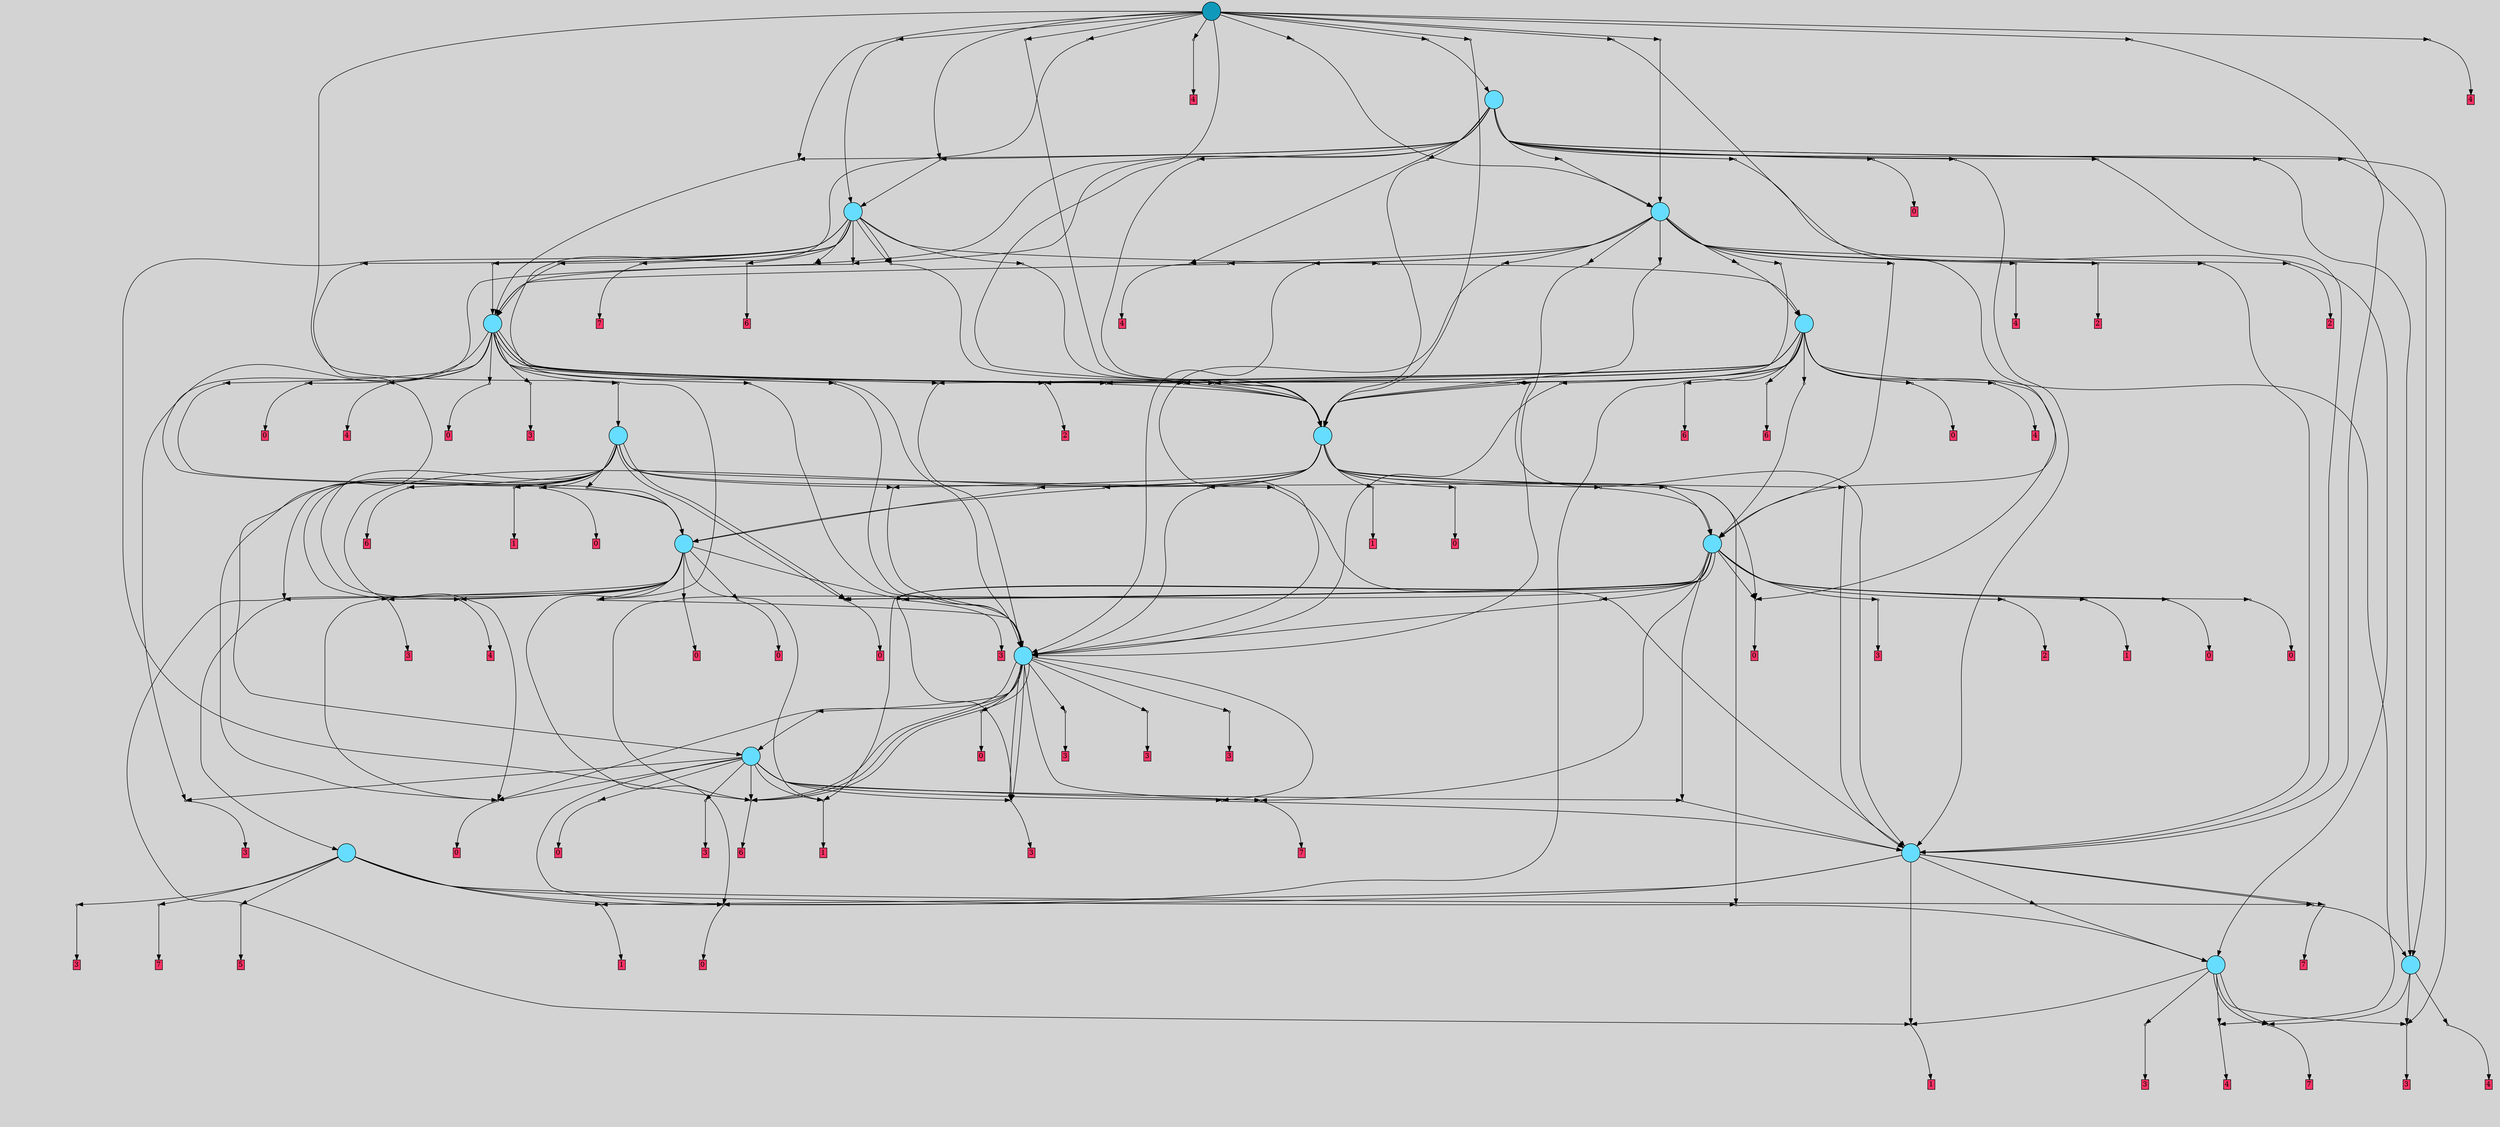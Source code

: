 // File exported with GEGELATI v1.3.1
// On the 2024-07-14 14:00:02
// With the MARL::MarlTPGGraphDotExporter
digraph{
	graph[pad = "0.212, 0.055" bgcolor = lightgray]
	node[shape=circle style = filled label = ""]
		T720 [fillcolor="#66ddff"]
		T735 [fillcolor="#66ddff"]
		T741 [fillcolor="#66ddff"]
		T756 [fillcolor="#66ddff"]
		T840 [fillcolor="#66ddff"]
		T886 [fillcolor="#66ddff"]
		T893 [fillcolor="#66ddff"]
		T933 [fillcolor="#66ddff"]
		T945 [fillcolor="#66ddff"]
		T1047 [fillcolor="#66ddff"]
		T1307 [fillcolor="#66ddff"]
		T1431 [fillcolor="#66ddff"]
		T1484 [fillcolor="#66ddff"]
		T1577 [fillcolor="#66ddff"]
		T589 [fillcolor="#66ddff"]
		T1771 [fillcolor="#1199bb"]
		P27606 [fillcolor="#cccccc" shape=point] //
		I27606 [shape=box style=invis label="7|2&0|6#0|7&#92;n5|6&2|2#4|5&#92;n4|2&1|3#1|4&#92;n8|6&1|6#4|1&#92;n6|2&0|3#3|0&#92;n2|6&0|0#3|7&#92;n6|7&4|7#3|2&#92;n2|4&1|4#4|2&#92;n0|5&1|5#1|4&#92;n5|5&3|6#2|3&#92;n"]
		P27606 -> I27606[style=invis]
		A14359 [fillcolor="#ff3366" shape=box margin=0.03 width=0 height=0 label="4"]
		T720 -> P27606 -> A14359
		P27607 [fillcolor="#cccccc" shape=point] //
		I27607 [shape=box style=invis label="0|0&1|7#2|2&#92;n0|1&2|5#2|4&#92;n5|3&0|7#2|5&#92;n7|3&1|6#2|7&#92;n8|6&0|6#1|0&#92;n5|3&1|3#3|0&#92;n2|1&1|1#4|4&#92;n6|4&0|0#1|0&#92;n2|7&1|2#4|2&#92;n"]
		P27607 -> I27607[style=invis]
		A14360 [fillcolor="#ff3366" shape=box margin=0.03 width=0 height=0 label="7"]
		T720 -> P27607 -> A14360
		P27608 [fillcolor="#cccccc" shape=point] //
		I27608 [shape=box style=invis label="6|1&1|7#4|0&#92;n0|6&4|6#2|0&#92;n3|4&1|5#1|5&#92;n0|7&0|7#3|2&#92;n7|5&3|2#4|5&#92;n"]
		P27608 -> I27608[style=invis]
		A14361 [fillcolor="#ff3366" shape=box margin=0.03 width=0 height=0 label="3"]
		T720 -> P27608 -> A14361
		P27609 [fillcolor="#cccccc" shape=point] //
		I27609 [shape=box style=invis label="6|2&4|5#3|3&#92;n2|5&3|0#4|2&#92;n4|2&0|2#4|2&#92;n3|6&3|6#1|7&#92;n"]
		P27609 -> I27609[style=invis]
		A14362 [fillcolor="#ff3366" shape=box margin=0.03 width=0 height=0 label="4"]
		T735 -> P27609 -> A14362
		T735 -> P27608
		T735 -> P27607
		P27610 [fillcolor="#cccccc" shape=point] //
		I27610 [shape=box style=invis label="6|5&1|1#4|0&#92;n4|0&2|4#1|4&#92;n2|6&3|2#1|4&#92;n0|4&0|2#1|0&#92;n"]
		P27610 -> I27610[style=invis]
		A14363 [fillcolor="#ff3366" shape=box margin=0.03 width=0 height=0 label="1"]
		T735 -> P27610 -> A14363
		T735 -> P27607
		P27611 [fillcolor="#cccccc" shape=point] //
		I27611 [shape=box style=invis label="0|0&0|2#2|3&#92;n0|3&1|2#3|1&#92;n2|6&1|0#3|0&#92;n4|4&3|0#1|5&#92;n0|2&2|4#0|3&#92;n"]
		P27611 -> I27611[style=invis]
		A14364 [fillcolor="#ff3366" shape=box margin=0.03 width=0 height=0 label="3"]
		T735 -> P27611 -> A14364
		P27612 [fillcolor="#cccccc" shape=point] //
		I27612 [shape=box style=invis label="0|4&0|2#1|3&#92;n6|0&1|1#4|0&#92;n4|0&2|4#1|4&#92;n"]
		P27612 -> I27612[style=invis]
		A14365 [fillcolor="#ff3366" shape=box margin=0.03 width=0 height=0 label="1"]
		T741 -> P27612 -> A14365
		P27613 [fillcolor="#cccccc" shape=point] //
		I27613 [shape=box style=invis label="0|0&1|7#3|2&#92;n8|6&0|6#1|0&#92;n5|3&0|7#2|5&#92;n7|3&1|6#2|7&#92;n0|1&2|5#2|4&#92;n5|3&1|3#3|0&#92;n2|1&1|1#4|4&#92;n6|4&0|0#1|0&#92;n2|7&1|2#4|2&#92;n"]
		P27613 -> I27613[style=invis]
		A14366 [fillcolor="#ff3366" shape=box margin=0.03 width=0 height=0 label="7"]
		T741 -> P27613 -> A14366
		P27614 [fillcolor="#cccccc" shape=point] //
		I27614 [shape=box style=invis label="5|6&0|1#3|6&#92;n8|3&3|4#3|0&#92;n7|6&4|6#4|0&#92;n5|2&0|4#3|5&#92;n8|6&4|3#2|7&#92;n7|5&1|0#2|6&#92;n5|6&4|5#1|3&#92;n2|1&4|6#2|4&#92;n"]
		P27614 -> I27614[style=invis]
		A14367 [fillcolor="#ff3366" shape=box margin=0.03 width=0 height=0 label="5"]
		T741 -> P27614 -> A14367
		P27615 [fillcolor="#cccccc" shape=point] //
		I27615 [shape=box style=invis label="7|4&4|7#0|4&#92;n2|0&0|5#3|4&#92;n7|4&0|7#3|1&#92;n6|1&0|5#4|1&#92;n"]
		P27615 -> I27615[style=invis]
		A14368 [fillcolor="#ff3366" shape=box margin=0.03 width=0 height=0 label="0"]
		T741 -> P27615 -> A14368
		P27616 [fillcolor="#cccccc" shape=point] //
		I27616 [shape=box style=invis label="2|6&1|0#4|0&#92;n7|3&1|2#3|1&#92;n4|4&3|0#1|5&#92;n0|0&0|2#2|3&#92;n7|5&1|0#1|6&#92;n0|2&2|4#0|3&#92;n"]
		P27616 -> I27616[style=invis]
		A14369 [fillcolor="#ff3366" shape=box margin=0.03 width=0 height=0 label="3"]
		T741 -> P27616 -> A14369
		P27617 [fillcolor="#cccccc" shape=point] //
		I27617 [shape=box style=invis label="0|0&0|2#2|3&#92;n7|3&1|2#3|1&#92;n6|1&4|1#4|7&#92;n7|5&1|0#1|6&#92;n4|4&3|4#1|5&#92;n0|2&2|4#0|3&#92;n"]
		P27617 -> I27617[style=invis]
		T741 -> P27617 -> T720
		P27618 [fillcolor="#cccccc" shape=point] //
		I27618 [shape=box style=invis label="6|1&0|5#4|1&#92;n7|6&3|4#0|1&#92;n3|0&0|5#0|4&#92;n7|4&0|7#3|1&#92;n7|4&4|7#2|4&#92;n7|3&3|2#0|7&#92;n"]
		P27618 -> I27618[style=invis]
		T741 -> P27618 -> T735
		P27619 [fillcolor="#cccccc" shape=point] //
		I27619 [shape=box style=invis label="8|2&0|5#4|3&#92;n2|1&1|1#4|4&#92;n8|6&0|6#1|0&#92;n5|3&0|7#2|2&#92;n7|3&1|6#2|7&#92;n0|1&2|5#2|4&#92;n5|3&1|3#3|0&#92;n5|0&1|0#1|7&#92;n0|0&1|7#3|2&#92;n2|7&1|2#4|2&#92;n"]
		P27619 -> I27619[style=invis]
		A14370 [fillcolor="#ff3366" shape=box margin=0.03 width=0 height=0 label="7"]
		T756 -> P27619 -> A14370
		T756 -> P27615
		T756 -> P27617
		P27620 [fillcolor="#cccccc" shape=point] //
		I27620 [shape=box style=invis label="6|1&0|5#4|1&#92;n7|6&1|4#0|1&#92;n8|1&0|6#1|5&#92;n3|0&0|5#0|4&#92;n7|4&0|7#3|1&#92;n7|4&4|7#2|4&#92;n"]
		P27620 -> I27620[style=invis]
		T756 -> P27620 -> T735
		T756 -> P27610
		T756 -> P27612
		P27621 [fillcolor="#cccccc" shape=point] //
		I27621 [shape=box style=invis label="6|7&4|4#1|6&#92;n2|7&1|2#4|7&#92;n0|0&1|0#2|2&#92;n0|1&2|5#2|4&#92;n5|3&1|6#2|7&#92;n3|4&0|4#1|5&#92;n"]
		P27621 -> I27621[style=invis]
		T840 -> P27621 -> T756
		P27622 [fillcolor="#cccccc" shape=point] //
		I27622 [shape=box style=invis label="0|1&2|6#3|6&#92;n6|3&1|7#4|7&#92;n1|0&2|5#3|0&#92;n1|2&0|5#2|6&#92;n0|6&4|3#3|0&#92;n"]
		P27622 -> I27622[style=invis]
		A14371 [fillcolor="#ff3366" shape=box margin=0.03 width=0 height=0 label="3"]
		T840 -> P27622 -> A14371
		P27623 [fillcolor="#cccccc" shape=point] //
		I27623 [shape=box style=invis label="0|1&2|6#3|6&#92;n1|2&0|5#2|6&#92;n1|0&2|5#3|0&#92;n6|3&1|7#4|7&#92;n0|6&4|3#3|0&#92;n4|3&4|4#3|0&#92;n"]
		P27623 -> I27623[style=invis]
		A14372 [fillcolor="#ff3366" shape=box margin=0.03 width=0 height=0 label="3"]
		T840 -> P27623 -> A14372
		P27624 [fillcolor="#cccccc" shape=point] //
		I27624 [shape=box style=invis label="8|3&1|6#4|0&#92;n6|0&4|4#3|2&#92;n6|4&3|4#1|1&#92;n2|2&1|1#4|5&#92;n4|7&2|4#2|2&#92;n"]
		P27624 -> I27624[style=invis]
		A14373 [fillcolor="#ff3366" shape=box margin=0.03 width=0 height=0 label="0"]
		T840 -> P27624 -> A14373
		P27625 [fillcolor="#cccccc" shape=point] //
		I27625 [shape=box style=invis label="0|7&0|6#3|6&#92;n6|3&1|7#4|7&#92;n1|0&2|5#3|0&#92;n0|6&4|3#3|0&#92;n8|4&4|2#2|7&#92;n"]
		P27625 -> I27625[style=invis]
		A14374 [fillcolor="#ff3366" shape=box margin=0.03 width=0 height=0 label="3"]
		T840 -> P27625 -> A14374
		P27626 [fillcolor="#cccccc" shape=point] //
		I27626 [shape=box style=invis label="2|5&3|3#0|2&#92;n4|7&4|4#1|0&#92;n4|7&0|7#4|6&#92;n4|0&3|3#2|6&#92;n3|1&4|1#2|6&#92;n"]
		P27626 -> I27626[style=invis]
		A14375 [fillcolor="#ff3366" shape=box margin=0.03 width=0 height=0 label="7"]
		T840 -> P27626 -> A14375
		P27627 [fillcolor="#cccccc" shape=point] //
		I27627 [shape=box style=invis label="0|0&0|5#1|7&#92;n3|1&2|4#2|3&#92;n"]
		P27627 -> I27627[style=invis]
		A14376 [fillcolor="#ff3366" shape=box margin=0.03 width=0 height=0 label="1"]
		T840 -> P27627 -> A14376
		P27628 [fillcolor="#cccccc" shape=point] //
		I27628 [shape=box style=invis label="5|3&1|3#3|0&#92;n0|0&1|0#2|2&#92;n5|3&1|2#2|7&#92;n3|4&0|4#1|5&#92;n2|7&1|2#4|2&#92;n3|1&2|5#2|4&#92;n"]
		P27628 -> I27628[style=invis]
		T840 -> P27628 -> T756
		T840 -> P27615
		P27629 [fillcolor="#cccccc" shape=point] //
		I27629 [shape=box style=invis label="7|4&0|7#3|1&#92;n7|4&4|7#0|4&#92;n3|0&0|5#3|4&#92;n8|6&3|7#2|5&#92;n6|1&0|5#4|1&#92;n"]
		P27629 -> I27629[style=invis]
		A14377 [fillcolor="#ff3366" shape=box margin=0.03 width=0 height=0 label="0"]
		T840 -> P27629 -> A14377
		P27630 [fillcolor="#cccccc" shape=point] //
		I27630 [shape=box style=invis label="1|6&3|7#2|7&#92;n4|6&3|6#0|7&#92;n1|0&2|4#2|5&#92;n5|4&2|1#1|1&#92;n2|5&0|7#2|0&#92;n5|2&4|1#2|2&#92;n0|4&2|5#2|7&#92;n6|5&1|1#1|7&#92;n"]
		P27630 -> I27630[style=invis]
		A14378 [fillcolor="#ff3366" shape=box margin=0.03 width=0 height=0 label="6"]
		T840 -> P27630 -> A14378
		T886 -> P27621
		T886 -> P27622
		T886 -> P27624
		P27631 [fillcolor="#cccccc" shape=point] //
		I27631 [shape=box style=invis label="3|0&3|1#3|2&#92;n3|1&4|4#2|0&#92;n8|4&4|2#2|7&#92;n"]
		P27631 -> I27631[style=invis]
		A14379 [fillcolor="#ff3366" shape=box margin=0.03 width=0 height=0 label="3"]
		T886 -> P27631 -> A14379
		T886 -> P27626
		P27632 [fillcolor="#cccccc" shape=point] //
		I27632 [shape=box style=invis label="0|0&2|5#1|7&#92;n6|1&1|0#3|4&#92;n4|4&0|2#2|5&#92;n"]
		P27632 -> I27632[style=invis]
		T886 -> P27632 -> T840
		T886 -> P27630
		T886 -> P27622
		P27633 [fillcolor="#cccccc" shape=point] //
		I27633 [shape=box style=invis label="0|1&0|6#3|6&#92;n7|5&2|7#1|6&#92;n0|6&4|3#3|0&#92;n1|0&2|5#3|0&#92;n8|4&4|2#2|7&#92;n"]
		P27633 -> I27633[style=invis]
		A14380 [fillcolor="#ff3366" shape=box margin=0.03 width=0 height=0 label="3"]
		T886 -> P27633 -> A14380
		T886 -> P27630
		P27634 [fillcolor="#cccccc" shape=point] //
		I27634 [shape=box style=invis label="0|7&0|6#3|6&#92;n6|3&1|7#4|7&#92;n1|0&2|5#3|0&#92;n0|2&3|2#0|1&#92;n8|4&4|2#2|7&#92;n0|6&4|3#3|0&#92;n"]
		P27634 -> I27634[style=invis]
		A14381 [fillcolor="#ff3366" shape=box margin=0.03 width=0 height=0 label="3"]
		T886 -> P27634 -> A14381
		P27635 [fillcolor="#cccccc" shape=point] //
		I27635 [shape=box style=invis label="8|6&3|7#2|5&#92;n1|4&3|5#4|5&#92;n3|2&0|0#3|4&#92;n4|0&2|2#3|2&#92;n4|4&1|1#0|1&#92;n6|6&0|5#0|1&#92;n"]
		P27635 -> I27635[style=invis]
		A14382 [fillcolor="#ff3366" shape=box margin=0.03 width=0 height=0 label="0"]
		T886 -> P27635 -> A14382
		T886 -> P27630
		P27636 [fillcolor="#cccccc" shape=point] //
		I27636 [shape=box style=invis label="3|4&0|1#0|5&#92;n8|7&2|0#0|0&#92;n1|1&3|7#0|6&#92;n2|0&2|3#0|4&#92;n"]
		P27636 -> I27636[style=invis]
		A14383 [fillcolor="#ff3366" shape=box margin=0.03 width=0 height=0 label="3"]
		T893 -> P27636 -> A14383
		T893 -> P27627
		P27637 [fillcolor="#cccccc" shape=point] //
		I27637 [shape=box style=invis label="8|6&3|7#2|5&#92;n4|0&2|2#3|2&#92;n3|2&0|0#3|4&#92;n1|4&1|5#4|5&#92;n4|4&1|1#0|1&#92;n6|6&0|5#0|1&#92;n"]
		P27637 -> I27637[style=invis]
		A14384 [fillcolor="#ff3366" shape=box margin=0.03 width=0 height=0 label="0"]
		T893 -> P27637 -> A14384
		T893 -> P27628
		T893 -> P27626
		T893 -> P27622
		P27638 [fillcolor="#cccccc" shape=point] //
		I27638 [shape=box style=invis label="7|0&0|6#2|1&#92;n3|7&0|2#2|5&#92;n1|3&2|5#1|5&#92;n7|7&4|1#0|5&#92;n"]
		P27638 -> I27638[style=invis]
		A14385 [fillcolor="#ff3366" shape=box margin=0.03 width=0 height=0 label="2"]
		T893 -> P27638 -> A14385
		T893 -> P27630
		P27639 [fillcolor="#cccccc" shape=point] //
		I27639 [shape=box style=invis label="3|1&2|4#2|3&#92;n0|0&0|5#4|7&#92;n"]
		P27639 -> I27639[style=invis]
		A14386 [fillcolor="#ff3366" shape=box margin=0.03 width=0 height=0 label="1"]
		T893 -> P27639 -> A14386
		P27640 [fillcolor="#cccccc" shape=point] //
		I27640 [shape=box style=invis label="1|2&0|5#2|0&#92;n5|5&2|4#2|3&#92;n7|7&3|4#3|1&#92;n5|3&3|6#0|2&#92;n8|0&4|3#2|5&#92;n4|1&2|0#3|7&#92;n8|1&0|5#3|7&#92;n1|7&3|5#4|0&#92;n5|3&3|5#2|5&#92;n"]
		P27640 -> I27640[style=invis]
		T893 -> P27640 -> T886
		P27641 [fillcolor="#cccccc" shape=point] //
		I27641 [shape=box style=invis label="3|6&3|6#4|5&#92;n3|7&3|7#2|0&#92;n0|0&2|1#2|6&#92;n"]
		P27641 -> I27641[style=invis]
		A14387 [fillcolor="#ff3366" shape=box margin=0.03 width=0 height=0 label="0"]
		T893 -> P27641 -> A14387
		P27642 [fillcolor="#cccccc" shape=point] //
		I27642 [shape=box style=invis label="7|4&4|7#2|4&#92;n2|0&0|5#3|4&#92;n6|1&0|5#4|1&#92;n7|4&0|7#3|1&#92;n7|3&3|2#0|7&#92;n"]
		P27642 -> I27642[style=invis]
		A14388 [fillcolor="#ff3366" shape=box margin=0.03 width=0 height=0 label="0"]
		T893 -> P27642 -> A14388
		P27643 [fillcolor="#cccccc" shape=point] //
		I27643 [shape=box style=invis label="4|7&2|4#2|2&#92;n6|0&4|4#3|2&#92;n6|4&3|4#1|1&#92;n1|3&1|6#4|0&#92;n2|0&2|0#1|0&#92;n"]
		P27643 -> I27643[style=invis]
		A14389 [fillcolor="#ff3366" shape=box margin=0.03 width=0 height=0 label="0"]
		T893 -> P27643 -> A14389
		T893 -> P27642
		P27644 [fillcolor="#cccccc" shape=point] //
		I27644 [shape=box style=invis label="0|1&2|6#2|6&#92;n1|2&0|5#2|6&#92;n4|3&4|4#3|0&#92;n0|6&4|3#3|0&#92;n6|3&1|7#4|7&#92;n"]
		P27644 -> I27644[style=invis]
		A14390 [fillcolor="#ff3366" shape=box margin=0.03 width=0 height=0 label="3"]
		T893 -> P27644 -> A14390
		P27645 [fillcolor="#cccccc" shape=point] //
		I27645 [shape=box style=invis label="0|6&2|3#3|6&#92;n4|0&3|1#1|1&#92;n6|4&3|6#3|6&#92;n4|3&3|7#1|5&#92;n"]
		P27645 -> I27645[style=invis]
		A14391 [fillcolor="#ff3366" shape=box margin=0.03 width=0 height=0 label="0"]
		T933 -> P27645 -> A14391
		P27646 [fillcolor="#cccccc" shape=point] //
		I27646 [shape=box style=invis label="7|3&3|5#0|7&#92;n2|0&3|5#3|4&#92;n7|4&4|7#2|4&#92;n2|7&2|6#0|1&#92;n7|4&0|7#3|1&#92;n"]
		P27646 -> I27646[style=invis]
		T933 -> P27646 -> T886
		P27647 [fillcolor="#cccccc" shape=point] //
		I27647 [shape=box style=invis label="6|3&1|7#4|7&#92;n0|1&2|6#3|6&#92;n1|0&2|5#3|0&#92;n1|5&0|5#2|6&#92;n0|6&4|3#3|0&#92;n5|0&3|6#3|3&#92;n"]
		P27647 -> I27647[style=invis]
		A14392 [fillcolor="#ff3366" shape=box margin=0.03 width=0 height=0 label="3"]
		T933 -> P27647 -> A14392
		P27648 [fillcolor="#cccccc" shape=point] //
		I27648 [shape=box style=invis label="7|7&0|2#2|5&#92;n1|3&2|5#1|5&#92;n7|0&0|6#2|1&#92;n"]
		P27648 -> I27648[style=invis]
		T933 -> P27648 -> T741
		T933 -> P27627
		T933 -> P27644
		P27649 [fillcolor="#cccccc" shape=point] //
		I27649 [shape=box style=invis label="6|7&4|7#3|2&#92;n5|2&2|2#4|5&#92;n7|5&0|6#0|7&#92;n8|6&1|6#4|1&#92;n0|5&1|2#1|3&#92;n5|0&1|1#0|0&#92;n3|5&1|5#1|4&#92;n6|2&0|3#3|0&#92;n5|5&3|6#2|3&#92;n"]
		P27649 -> I27649[style=invis]
		A14393 [fillcolor="#ff3366" shape=box margin=0.03 width=0 height=0 label="4"]
		T933 -> P27649 -> A14393
		T933 -> P27610
		P27650 [fillcolor="#cccccc" shape=point] //
		I27650 [shape=box style=invis label="6|5&0|2#4|2&#92;n7|0&2|6#0|5&#92;n"]
		P27650 -> I27650[style=invis]
		A14394 [fillcolor="#ff3366" shape=box margin=0.03 width=0 height=0 label="0"]
		T933 -> P27650 -> A14394
		T933 -> P27624
		T933 -> P27615
		T945 -> P27637
		P27651 [fillcolor="#cccccc" shape=point] //
		I27651 [shape=box style=invis label="7|4&4|7#2|5&#92;n2|0&3|5#3|4&#92;n7|4&0|7#3|1&#92;n2|1&1|4#3|1&#92;n"]
		P27651 -> I27651[style=invis]
		T945 -> P27651 -> T886
		T945 -> P27647
		T945 -> P27648
		P27652 [fillcolor="#cccccc" shape=point] //
		I27652 [shape=box style=invis label="2|5&0|7#2|0&#92;n7|4&0|3#3|1&#92;n5|0&4|0#3|4&#92;n6|5&0|1#1|7&#92;n1|1&3|7#2|7&#92;n7|2&3|3#3|1&#92;n5|7&2|1#1|1&#92;n0|4&2|7#0|1&#92;n3|2&4|1#3|0&#92;n"]
		P27652 -> I27652[style=invis]
		A14395 [fillcolor="#ff3366" shape=box margin=0.03 width=0 height=0 label="6"]
		T945 -> P27652 -> A14395
		P27653 [fillcolor="#cccccc" shape=point] //
		I27653 [shape=box style=invis label="1|0&2|7#4|2&#92;n2|3&0|7#4|2&#92;n"]
		P27653 -> I27653[style=invis]
		T945 -> P27653 -> T933
		T945 -> P27624
		T945 -> P27642
		T945 -> P27649
		P27654 [fillcolor="#cccccc" shape=point] //
		I27654 [shape=box style=invis label="6|7&4|4#0|6&#92;n0|7&1|2#4|7&#92;n2|0&4|6#3|0&#92;n0|1&2|5#2|4&#92;n1|0&1|0#2|2&#92;n3|4&0|4#1|5&#92;n"]
		P27654 -> I27654[style=invis]
		T945 -> P27654 -> T756
		T945 -> P27642
		P27655 [fillcolor="#cccccc" shape=point] //
		I27655 [shape=box style=invis label="6|5&1|1#4|0&#92;n0|4&0|2#1|0&#92;n4|0&2|4#1|2&#92;n5|0&2|0#4|0&#92;n2|6&3|2#1|5&#92;n1|6&0|0#2|0&#92;n"]
		P27655 -> I27655[style=invis]
		A14396 [fillcolor="#ff3366" shape=box margin=0.03 width=0 height=0 label="1"]
		T945 -> P27655 -> A14396
		P27656 [fillcolor="#cccccc" shape=point] //
		I27656 [shape=box style=invis label="4|4&1|1#0|1&#92;n6|6&0|5#0|1&#92;n3|1&3|0#3|4&#92;n4|0&2|0#3|2&#92;n1|2&0|0#3|4&#92;n1|4&3|5#4|5&#92;n"]
		P27656 -> I27656[style=invis]
		A14397 [fillcolor="#ff3366" shape=box margin=0.03 width=0 height=0 label="0"]
		T945 -> P27656 -> A14397
		P27657 [fillcolor="#cccccc" shape=point] //
		I27657 [shape=box style=invis label="0|2&3|3#3|4&#92;n1|0&2|5#1|0&#92;n0|6&4|6#1|6&#92;n5|0&3|4#3|3&#92;n4|6&4|4#4|4&#92;n6|7&4|6#2|3&#92;n7|3&1|0#2|5&#92;n"]
		P27657 -> I27657[style=invis]
		T1047 -> P27657 -> T893
		P27658 [fillcolor="#cccccc" shape=point] //
		I27658 [shape=box style=invis label="1|0&0|6#3|0&#92;n"]
		P27658 -> I27658[style=invis]
		T1047 -> P27658 -> T933
		P27659 [fillcolor="#cccccc" shape=point] //
		I27659 [shape=box style=invis label="4|3&3|4#0|0&#92;n4|1&2|5#2|4&#92;n2|0&4|6#3|0&#92;n0|7&1|2#4|7&#92;n1|6&3|1#3|6&#92;n1|0&1|0#2|2&#92;n6|7&4|4#0|6&#92;n3|4&0|4#1|7&#92;n2|5&1|6#0|3&#92;n"]
		P27659 -> I27659[style=invis]
		T1047 -> P27659 -> T756
		P27660 [fillcolor="#cccccc" shape=point] //
		I27660 [shape=box style=invis label="7|0&3|6#0|3&#92;n5|5&1|6#1|4&#92;n4|7&2|1#1|1&#92;n"]
		P27660 -> I27660[style=invis]
		T1047 -> P27660 -> T933
		P27661 [fillcolor="#cccccc" shape=point] //
		I27661 [shape=box style=invis label="4|0&1|4#1|4&#92;n6|5&1|1#4|0&#92;n2|6&3|2#1|4&#92;n0|4&0|7#1|0&#92;n"]
		P27661 -> I27661[style=invis]
		A14398 [fillcolor="#ff3366" shape=box margin=0.03 width=0 height=0 label="1"]
		T1047 -> P27661 -> A14398
		P27662 [fillcolor="#cccccc" shape=point] //
		I27662 [shape=box style=invis label="7|4&0|7#3|1&#92;n8|3&0|3#3|6&#92;n1|6&3|5#3|6&#92;n7|3&3|5#0|4&#92;n8|2&4|7#2|2&#92;n1|4&3|7#2|4&#92;n"]
		P27662 -> I27662[style=invis]
		T1047 -> P27662 -> T886
		P27663 [fillcolor="#cccccc" shape=point] //
		I27663 [shape=box style=invis label="2|2&1|1#4|5&#92;n6|0&4|4#3|2&#92;n2|0&3|0#2|7&#92;n6|4&3|4#1|1&#92;n8|3&1|6#4|0&#92;n"]
		P27663 -> I27663[style=invis]
		A14399 [fillcolor="#ff3366" shape=box margin=0.03 width=0 height=0 label="0"]
		T1047 -> P27663 -> A14399
		T1047 -> P27618
		P27664 [fillcolor="#cccccc" shape=point] //
		I27664 [shape=box style=invis label="1|0&2|5#1|0&#92;n0|2&1|3#3|4&#92;n0|6&4|6#1|6&#92;n5|0&3|4#3|3&#92;n4|6&4|4#4|4&#92;n6|7&4|6#2|3&#92;n6|6&0|3#3|0&#92;n7|3&1|0#2|5&#92;n"]
		P27664 -> I27664[style=invis]
		T1047 -> P27664 -> T893
		T1047 -> P27624
		T1047 -> P27651
		P27665 [fillcolor="#cccccc" shape=point] //
		I27665 [shape=box style=invis label="4|3&0|3#2|4&#92;n0|7&0|1#3|5&#92;n0|0&3|7#0|7&#92;n6|4&0|6#1|2&#92;n"]
		P27665 -> I27665[style=invis]
		T1307 -> P27665 -> T886
		P27666 [fillcolor="#cccccc" shape=point] //
		I27666 [shape=box style=invis label="2|3&4|2#0|2&#92;n1|0&0|1#4|3&#92;n"]
		P27666 -> I27666[style=invis]
		A14400 [fillcolor="#ff3366" shape=box margin=0.03 width=0 height=0 label="6"]
		T1307 -> P27666 -> A14400
		P27667 [fillcolor="#cccccc" shape=point] //
		I27667 [shape=box style=invis label="3|4&2|1#3|5&#92;n5|0&4|1#3|6&#92;n0|1&3|3#3|2&#92;n7|7&3|5#3|3&#92;n"]
		P27667 -> I27667[style=invis]
		T1307 -> P27667 -> T1047
		P27668 [fillcolor="#cccccc" shape=point] //
		I27668 [shape=box style=invis label="1|6&3|5#4|6&#92;n7|0&3|5#0|4&#92;n7|6&1|1#0|6&#92;n2|2&3|1#1|0&#92;n0|2&2|7#2|2&#92;n7|4&0|5#3|1&#92;n8|2&0|7#2|7&#92;n"]
		P27668 -> I27668[style=invis]
		T1307 -> P27668 -> T886
		P27669 [fillcolor="#cccccc" shape=point] //
		I27669 [shape=box style=invis label="3|7&2|1#3|2&#92;n3|1&4|5#3|4&#92;n6|5&1|3#1|7&#92;n8|0&0|6#1|5&#92;n8|6&1|0#2|1&#92;n"]
		P27669 -> I27669[style=invis]
		A14401 [fillcolor="#ff3366" shape=box margin=0.03 width=0 height=0 label="6"]
		T1307 -> P27669 -> A14401
		P27670 [fillcolor="#cccccc" shape=point] //
		I27670 [shape=box style=invis label="6|7&4|4#0|6&#92;n3|6&0|4#1|7&#92;n2|7&4|2#0|4&#92;n2|0&4|6#3|0&#92;n1|6&3|1#3|6&#92;n4|3&3|4#0|0&#92;n4|1&2|5#2|4&#92;n"]
		P27670 -> I27670[style=invis]
		T1307 -> P27670 -> T1047
		P27671 [fillcolor="#cccccc" shape=point] //
		I27671 [shape=box style=invis label="8|0&2|7#4|2&#92;n8|3&0|3#1|0&#92;n"]
		P27671 -> I27671[style=invis]
		A14402 [fillcolor="#ff3366" shape=box margin=0.03 width=0 height=0 label="2"]
		T1307 -> P27671 -> A14402
		P27672 [fillcolor="#cccccc" shape=point] //
		I27672 [shape=box style=invis label="6|4&4|4#1|1&#92;n7|4&2|1#2|2&#92;n3|7&0|0#0|2&#92;n4|6&2|1#0|0&#92;n6|0&4|4#3|2&#92;n2|0&1|0#2|7&#92;n2|2&1|1#4|5&#92;n8|3&1|6#0|0&#92;n"]
		P27672 -> I27672[style=invis]
		A14403 [fillcolor="#ff3366" shape=box margin=0.03 width=0 height=0 label="0"]
		T1307 -> P27672 -> A14403
		P27673 [fillcolor="#cccccc" shape=point] //
		I27673 [shape=box style=invis label="8|5&2|2#0|5&#92;n0|0&0|5#4|2&#92;n6|4&3|5#3|6&#92;n7|6&1|1#2|5&#92;n0|1&1|2#2|6&#92;n6|6&3|6#1|4&#92;n0|4&0|7#1|0&#92;n"]
		P27673 -> I27673[style=invis]
		A14404 [fillcolor="#ff3366" shape=box margin=0.03 width=0 height=0 label="4"]
		T1307 -> P27673 -> A14404
		P27674 [fillcolor="#cccccc" shape=point] //
		I27674 [shape=box style=invis label="5|1&4|1#3|2&#92;n4|3&1|3#0|0&#92;n1|6&1|1#1|7&#92;n0|5&1|4#0|2&#92;n2|7&3|2#0|6&#92;n3|7&1|0#4|0&#92;n4|0&1|2#3|4&#92;n"]
		P27674 -> I27674[style=invis]
		T1307 -> P27674 -> T1047
		P27675 [fillcolor="#cccccc" shape=point] //
		I27675 [shape=box style=invis label="4|0&4|6#1|1&#92;n7|4&2|4#1|6&#92;n1|4&1|6#1|6&#92;n6|4&1|4#2|5&#92;n1|6&4|7#2|5&#92;n"]
		P27675 -> I27675[style=invis]
		T1307 -> P27675 -> T1047
		P27676 [fillcolor="#cccccc" shape=point] //
		I27676 [shape=box style=invis label="4|6&4|5#4|4&#92;n0|2&3|3#3|4&#92;n3|1&3|1#0|3&#92;n0|7&4|6#2|3&#92;n8|6&2|3#0|5&#92;n6|6&1|5#1|6&#92;n5|0&3|4#3|3&#92;n3|0&2|6#0|2&#92;n"]
		P27676 -> I27676[style=invis]
		T1307 -> P27676 -> T893
		T1307 -> P27637
		T1307 -> P27609
		T1307 -> P27615
		P27677 [fillcolor="#cccccc" shape=point] //
		I27677 [shape=box style=invis label="7|4&0|3#3|1&#92;n2|0&3|5#3|3&#92;n5|1&3|0#1|4&#92;n7|0&3|3#4|2&#92;n7|7&1|5#1|3&#92;n4|5&0|3#2|3&#92;n"]
		P27677 -> I27677[style=invis]
		T1431 -> P27677 -> T886
		P27678 [fillcolor="#cccccc" shape=point] //
		I27678 [shape=box style=invis label="0|0&3|7#0|7&#92;n0|7&0|1#3|5&#92;n7|4&0|6#1|6&#92;n4|3&0|3#2|4&#92;n"]
		P27678 -> I27678[style=invis]
		T1431 -> P27678 -> T886
		T1431 -> P27668
		P27679 [fillcolor="#cccccc" shape=point] //
		I27679 [shape=box style=invis label="5|3&0|1#0|0&#92;n5|2&0|2#1|6&#92;n1|0&2|0#1|3&#92;n4|4&0|3#2|1&#92;n8|1&1|7#3|7&#92;n7|1&3|2#0|2&#92;n2|6&3|1#2|7&#92;n2|7&3|6#2|4&#92;n"]
		P27679 -> I27679[style=invis]
		T1431 -> P27679 -> T945
		T1431 -> P27670
		T1431 -> P27671
		P27680 [fillcolor="#cccccc" shape=point] //
		I27680 [shape=box style=invis label="2|0&4|6#2|7&#92;n7|4&2|1#2|2&#92;n4|6&2|1#0|0&#92;n6|0&4|4#3|2&#92;n6|4&4|4#1|1&#92;n2|0&1|0#2|7&#92;n2|2&1|1#4|5&#92;n8|3&1|6#0|0&#92;n"]
		P27680 -> I27680[style=invis]
		A14405 [fillcolor="#ff3366" shape=box margin=0.03 width=0 height=0 label="0"]
		T1431 -> P27680 -> A14405
		P27681 [fillcolor="#cccccc" shape=point] //
		I27681 [shape=box style=invis label="8|5&2|2#0|7&#92;n0|1&1|2#2|6&#92;n0|0&0|5#1|2&#92;n6|4&3|5#3|6&#92;n2|6&3|6#1|4&#92;n7|6&1|1#2|7&#92;n4|6&1|4#4|4&#92;n4|4&0|3#0|7&#92;n"]
		P27681 -> I27681[style=invis]
		A14406 [fillcolor="#ff3366" shape=box margin=0.03 width=0 height=0 label="4"]
		T1431 -> P27681 -> A14406
		T1431 -> P27675
		P27682 [fillcolor="#cccccc" shape=point] //
		I27682 [shape=box style=invis label="6|7&4|4#0|6&#92;n6|1&4|3#1|6&#92;n0|2&2|5#2|4&#92;n0|7&1|2#4|7&#92;n4|0&0|0#3|4&#92;n2|0&4|6#3|0&#92;n3|4&0|4#0|5&#92;n1|0&4|0#2|2&#92;n"]
		P27682 -> I27682[style=invis]
		T1431 -> P27682 -> T756
		P27683 [fillcolor="#cccccc" shape=point] //
		I27683 [shape=box style=invis label="4|0&1|2#4|1&#92;n4|4&2|5#0|3&#92;n"]
		P27683 -> I27683[style=invis]
		A14407 [fillcolor="#ff3366" shape=box margin=0.03 width=0 height=0 label="0"]
		T1431 -> P27683 -> A14407
		T1431 -> P27670
		P27684 [fillcolor="#cccccc" shape=point] //
		I27684 [shape=box style=invis label="4|3&4|4#3|0&#92;n1|0&2|5#4|0&#92;n0|6&4|3#3|0&#92;n6|7&1|7#4|7&#92;n1|2&0|5#2|6&#92;n"]
		P27684 -> I27684[style=invis]
		A14408 [fillcolor="#ff3366" shape=box margin=0.03 width=0 height=0 label="3"]
		T1431 -> P27684 -> A14408
		T1431 -> P27625
		P27685 [fillcolor="#cccccc" shape=point] //
		I27685 [shape=box style=invis label="2|0&4|6#1|0&#92;n5|5&4|6#1|4&#92;n4|7&2|1#1|1&#92;n"]
		P27685 -> I27685[style=invis]
		T1431 -> P27685 -> T933
		P27686 [fillcolor="#cccccc" shape=point] //
		I27686 [shape=box style=invis label="2|5&4|5#3|7&#92;n1|0&0|6#4|6&#92;n7|2&4|4#2|6&#92;n5|0&1|4#3|0&#92;n8|2&4|7#2|5&#92;n1|6&2|5#4|6&#92;n0|2&2|7#2|2&#92;n"]
		P27686 -> I27686[style=invis]
		T1484 -> P27686 -> T886
		P27687 [fillcolor="#cccccc" shape=point] //
		I27687 [shape=box style=invis label="8|3&0|3#1|1&#92;n2|0&2|7#4|2&#92;n"]
		P27687 -> I27687[style=invis]
		A14409 [fillcolor="#ff3366" shape=box margin=0.03 width=0 height=0 label="2"]
		T1484 -> P27687 -> A14409
		P27688 [fillcolor="#cccccc" shape=point] //
		I27688 [shape=box style=invis label="8|6&4|5#4|1&#92;n3|3&3|4#0|5&#92;n2|1&3|1#4|2&#92;n0|7&1|5#1|4&#92;n4|2&3|7#3|3&#92;n2|2&3|1#3|4&#92;n1|0&1|1#4|6&#92;n4|0&0|1#0|0&#92;n8|1&4|4#0|0&#92;n2|2&4|1#4|3&#92;n"]
		P27688 -> I27688[style=invis]
		T1484 -> P27688 -> T1307
		P27689 [fillcolor="#cccccc" shape=point] //
		I27689 [shape=box style=invis label="2|7&4|2#0|4&#92;n1|0&4|6#3|0&#92;n1|6&3|1#3|6&#92;n2|2&3|3#1|1&#92;n4|3&3|4#0|0&#92;n4|1&2|5#2|4&#92;n"]
		P27689 -> I27689[style=invis]
		T1484 -> P27689 -> T1047
		P27690 [fillcolor="#cccccc" shape=point] //
		I27690 [shape=box style=invis label="4|3&2|5#2|0&#92;n8|4&4|5#1|4&#92;n7|6&4|6#4|5&#92;n4|7&4|4#0|6&#92;n2|3&4|2#4|3&#92;n5|4&3|6#3|5&#92;n2|0&4|6#3|0&#92;n6|7&3|4#3|5&#92;n7|0&0|1#3|6&#92;n"]
		P27690 -> I27690[style=invis]
		T1484 -> P27690 -> T1047
		P27691 [fillcolor="#cccccc" shape=point] //
		I27691 [shape=box style=invis label="8|0&3|4#1|3&#92;n4|5&1|4#3|3&#92;n8|0&2|6#1|1&#92;n6|5&2|2#3|7&#92;n6|6&2|2#2|4&#92;n5|7&2|4#0|6&#92;n0|6&3|4#3|2&#92;n8|0&0|2#3|5&#92;n3|3&4|3#3|7&#92;n0|2&2|3#2|5&#92;n"]
		P27691 -> I27691[style=invis]
		T1484 -> P27691 -> T756
		P27692 [fillcolor="#cccccc" shape=point] //
		I27692 [shape=box style=invis label="6|3&1|1#2|2&#92;n8|5&2|2#0|5&#92;n0|1&1|2#2|6&#92;n0|0&0|5#1|2&#92;n6|4&3|5#3|6&#92;n7|6&1|1#2|7&#92;n2|6&3|6#1|4&#92;n4|6&1|4#4|4&#92;n0|4&0|7#1|0&#92;n"]
		P27692 -> I27692[style=invis]
		A14410 [fillcolor="#ff3366" shape=box margin=0.03 width=0 height=0 label="4"]
		T1484 -> P27692 -> A14410
		P27693 [fillcolor="#cccccc" shape=point] //
		I27693 [shape=box style=invis label="3|6&0|4#0|7&#92;n3|0&4|4#2|2&#92;n3|7&4|2#0|4&#92;n0|5&0|7#0|1&#92;n8|3&1|4#2|1&#92;n0|2&1|4#4|1&#92;n2|0&4|2#3|5&#92;n4|1&2|5#2|4&#92;n8|2&1|5#1|6&#92;n"]
		P27693 -> I27693[style=invis]
		T1484 -> P27693 -> T1431
		P27694 [fillcolor="#cccccc" shape=point] //
		I27694 [shape=box style=invis label="2|7&1|5#1|6&#92;n2|4&1|5#0|7&#92;n5|5&2|7#2|0&#92;n7|4&2|3#3|1&#92;n2|0&3|5#3|3&#92;n7|0&3|3#4|2&#92;n0|5&0|1#0|1&#92;n0|3&0|3#2|3&#92;n3|6&1|4#1|4&#92;n"]
		P27694 -> I27694[style=invis]
		T1484 -> P27694 -> T886
		P27695 [fillcolor="#cccccc" shape=point] //
		I27695 [shape=box style=invis label="6|3&4|7#3|0&#92;n6|1&1|5#4|4&#92;n1|0&0|0#1|2&#92;n"]
		P27695 -> I27695[style=invis]
		T1484 -> P27695 -> T893
		P27696 [fillcolor="#cccccc" shape=point] //
		I27696 [shape=box style=invis label="6|4&3|5#3|6&#92;n8|5&2|2#0|5&#92;n3|1&1|2#2|6&#92;n0|0&0|5#1|2&#92;n7|6&1|1#2|7&#92;n2|6&3|6#1|4&#92;n4|6&1|4#4|4&#92;n0|4&0|7#1|0&#92;n"]
		P27696 -> I27696[style=invis]
		A14411 [fillcolor="#ff3366" shape=box margin=0.03 width=0 height=0 label="4"]
		T1484 -> P27696 -> A14411
		P27697 [fillcolor="#cccccc" shape=point] //
		I27697 [shape=box style=invis label="8|1&1|5#1|3&#92;n1|7&4|4#2|0&#92;n6|5&0|0#0|1&#92;n7|0&1|5#1|6&#92;n6|3&0|2#2|7&#92;n"]
		P27697 -> I27697[style=invis]
		T1484 -> P27697 -> T886
		P27698 [fillcolor="#cccccc" shape=point] //
		I27698 [shape=box style=invis label="7|6&0|1#2|7&#92;n4|0&1|4#4|4&#92;n0|0&0|5#1|2&#92;n2|6&3|2#1|4&#92;n0|4&0|7#1|0&#92;n"]
		P27698 -> I27698[style=invis]
		A14412 [fillcolor="#ff3366" shape=box margin=0.03 width=0 height=0 label="2"]
		T1484 -> P27698 -> A14412
		P27699 [fillcolor="#cccccc" shape=point] //
		I27699 [shape=box style=invis label="5|5&1|0#0|2&#92;n5|6&2|4#0|5&#92;n5|0&1|6#3|0&#92;n0|2&4|5#1|5&#92;n"]
		P27699 -> I27699[style=invis]
		A14413 [fillcolor="#ff3366" shape=box margin=0.03 width=0 height=0 label="6"]
		T1577 -> P27699 -> A14413
		P27700 [fillcolor="#cccccc" shape=point] //
		I27700 [shape=box style=invis label="3|3&3|4#0|5&#92;n8|6&4|5#4|1&#92;n8|3&1|4#2|5&#92;n2|2&4|1#4|3&#92;n6|7&1|1#0|5&#92;n2|1&3|1#4|1&#92;n0|7&1|5#2|4&#92;n4|0&0|1#0|0&#92;n2|2&3|1#3|5&#92;n4|2&1|7#3|3&#92;n"]
		P27700 -> I27700[style=invis]
		T1577 -> P27700 -> T1307
		P27701 [fillcolor="#cccccc" shape=point] //
		I27701 [shape=box style=invis label="2|7&4|2#3|4&#92;n1|0&4|6#3|0&#92;n1|7&4|7#4|5&#92;n2|2&3|3#1|1&#92;n4|3&3|4#0|0&#92;n1|6&3|1#3|6&#92;n4|1&2|5#2|4&#92;n"]
		P27701 -> I27701[style=invis]
		T1577 -> P27701 -> T1047
		P27702 [fillcolor="#cccccc" shape=point] //
		I27702 [shape=box style=invis label="3|7&4|2#0|4&#92;n8|2&1|3#1|6&#92;n5|3&3|6#2|2&#92;n3|0&4|4#2|2&#92;n0|5&2|7#0|1&#92;n8|3&1|4#2|1&#92;n0|2&1|4#4|1&#92;n2|5&1|0#2|1&#92;n4|7&2|5#2|4&#92;n2|0&4|2#2|5&#92;n"]
		P27702 -> I27702[style=invis]
		T1577 -> P27702 -> T1431
		P27703 [fillcolor="#cccccc" shape=point] //
		I27703 [shape=box style=invis label="1|4&1|5#2|3&#92;n7|7&4|1#0|6&#92;n2|0&4|1#4|2&#92;n2|0&4|3#3|0&#92;n1|4&3|4#3|1&#92;n8|2&0|5#1|4&#92;n"]
		P27703 -> I27703[style=invis]
		T1577 -> P27703 -> T933
		P27704 [fillcolor="#cccccc" shape=point] //
		I27704 [shape=box style=invis label="3|6&0|4#3|7&#92;n8|4&4|5#1|4&#92;n2|0&4|6#3|0&#92;n3|7&4|4#0|6&#92;n2|7&4|2#0|4&#92;n2|3&4|2#4|3&#92;n4|3&2|5#2|4&#92;n1|0&0|1#3|6&#92;n6|7&3|4#3|5&#92;n"]
		P27704 -> I27704[style=invis]
		T1577 -> P27704 -> T1047
		P27705 [fillcolor="#cccccc" shape=point] //
		I27705 [shape=box style=invis label="1|6&4|1#4|6&#92;n3|0&2|4#1|4&#92;n7|1&3|4#0|0&#92;n8|7&4|0#0|6&#92;n7|0&2|1#1|3&#92;n7|2&3|3#1|7&#92;n2|1&4|6#3|0&#92;n7|3&3|4#3|5&#92;n3|1&0|0#0|2&#92;n"]
		P27705 -> I27705[style=invis]
		A14414 [fillcolor="#ff3366" shape=box margin=0.03 width=0 height=0 label="7"]
		T1577 -> P27705 -> A14414
		P27706 [fillcolor="#cccccc" shape=point] //
		I27706 [shape=box style=invis label="3|5&4|4#2|2&#92;n4|1&2|5#2|4&#92;n2|0&4|0#3|5&#92;n5|2&1|5#1|6&#92;n3|7&4|2#0|4&#92;n8|3&0|4#2|1&#92;n0|2&1|4#4|1&#92;n"]
		P27706 -> I27706[style=invis]
		T1577 -> P27706 -> T1431
		T1577 -> P27704
		P27707 [fillcolor="#cccccc" shape=point] //
		I27707 [shape=box style=invis label="3|5&4|4#2|2&#92;n4|1&2|5#2|4&#92;n2|0&4|0#3|5&#92;n8|3&0|4#2|1&#92;n3|7&4|2#0|4&#92;n8|2&1|5#1|6&#92;n0|2&1|4#4|1&#92;n"]
		P27707 -> I27707[style=invis]
		T1577 -> P27707 -> T1431
		P27708 [fillcolor="#cccccc" shape=point] //
		I27708 [shape=box style=invis label="0|0&4|6#3|0&#92;n4|5&2|3#0|5&#92;n2|7&0|2#2|6&#92;n2|4&0|4#0|5&#92;n2|2&0|0#4|0&#92;n7|3&3|7#4|0&#92;n4|7&4|0#4|0&#92;n0|1&1|7#3|3&#92;n"]
		P27708 -> I27708[style=invis]
		T1577 -> P27708 -> T840
		T1577 -> P27630
		P27709 [fillcolor="#cccccc" shape=point] //
		I27709 [shape=box style=invis label="1|0&4|6#0|0&#92;n4|1&2|5#3|4&#92;n2|0&1|4#3|1&#92;n8|5&2|5#1|2&#92;n8|7&4|7#0|5&#92;n2|6&0|1#3|6&#92;n"]
		P27709 -> I27709[style=invis]
		T589 -> P27709 -> T1047
		T589 -> P27703
		P27710 [fillcolor="#cccccc" shape=point] //
		I27710 [shape=box style=invis label="6|7&4|4#0|6&#92;n1|4&0|4#0|5&#92;n0|7&1|2#4|7&#92;n1|0&1|0#2|2&#92;n4|5&2|3#0|5&#92;n2|0&4|6#3|0&#92;n"]
		P27710 -> I27710[style=invis]
		T589 -> P27710 -> T756
		P27711 [fillcolor="#cccccc" shape=point] //
		I27711 [shape=box style=invis label="4|3&2|2#2|4&#92;n2|3&4|2#4|3&#92;n3|7&4|4#0|6&#92;n8|4&4|5#1|4&#92;n2|7&4|2#0|4&#92;n6|7&3|4#3|4&#92;n1|0&0|5#4|6&#92;n2|0&4|5#3|0&#92;n"]
		P27711 -> I27711[style=invis]
		T589 -> P27711 -> T1047
		P27712 [fillcolor="#cccccc" shape=point] //
		I27712 [shape=box style=invis label="0|0&3|7#1|2&#92;n0|6&1|1#1|3&#92;n7|7&1|2#0|6&#92;n7|1&3|3#2|5&#92;n"]
		P27712 -> I27712[style=invis]
		T589 -> P27712 -> T735
		P27713 [fillcolor="#cccccc" shape=point] //
		I27713 [shape=box style=invis label="5|0&4|4#3|3&#92;n6|4&2|4#1|1&#92;n8|3&1|7#4|0&#92;n"]
		P27713 -> I27713[style=invis]
		A14415 [fillcolor="#ff3366" shape=box margin=0.03 width=0 height=0 label="0"]
		T589 -> P27713 -> A14415
		T589 -> P27608
		T589 -> P27707
		P27714 [fillcolor="#cccccc" shape=point] //
		I27714 [shape=box style=invis label="7|6&0|3#0|6&#92;n2|7&4|2#3|4&#92;n4|3&3|4#2|0&#92;n3|0&1|3#2|0&#92;n4|1&2|5#1|7&#92;n2|3&1|7#2|3&#92;n"]
		P27714 -> I27714[style=invis]
		T589 -> P27714 -> T1484
		T589 -> P27692
		P27715 [fillcolor="#cccccc" shape=point] //
		I27715 [shape=box style=invis label="2|6&2|2#2|6&#92;n7|1&3|3#2|5&#92;n0|6&2|1#1|3&#92;n7|7&1|2#0|6&#92;n0|0&3|7#1|2&#92;n"]
		P27715 -> I27715[style=invis]
		T589 -> P27715 -> T720
		P27716 [fillcolor="#cccccc" shape=point] //
		I27716 [shape=box style=invis label="0|0&2|1#1|3&#92;n7|1&3|3#2|5&#92;n7|7&1|2#0|6&#92;n0|0&3|7#1|2&#92;n"]
		P27716 -> I27716[style=invis]
		T589 -> P27716 -> T720
		P27717 [fillcolor="#cccccc" shape=point] //
		I27717 [shape=box style=invis label="6|7&4|4#0|6&#92;n4|5&2|3#0|5&#92;n4|3&4|6#2|0&#92;n0|7&1|1#4|7&#92;n1|0&1|0#2|2&#92;n1|4&0|4#0|5&#92;n"]
		P27717 -> I27717[style=invis]
		T589 -> P27717 -> T756
		P27718 [fillcolor="#cccccc" shape=point] //
		I27718 [shape=box style=invis label="8|0&1|7#0|0&#92;n7|1&2|1#0|7&#92;n6|1&2|4#3|2&#92;n"]
		P27718 -> I27718[style=invis]
		T589 -> P27718 -> T1577
		P27719 [fillcolor="#cccccc" shape=point] //
		I27719 [shape=box style=invis label="8|2&1|5#1|6&#92;n2|0&4|0#3|5&#92;n8|3&0|4#2|4&#92;n3|7&4|2#0|4&#92;n3|5&4|4#2|2&#92;n0|2&1|4#4|1&#92;n"]
		P27719 -> I27719[style=invis]
		T589 -> P27719 -> T1431
		P27720 [fillcolor="#cccccc" shape=point] //
		I27720 [shape=box style=invis label="8|4&4|5#1|4&#92;n2|0&4|5#3|0&#92;n3|4&3|6#0|1&#92;n4|3&2|2#2|4&#92;n6|7&3|4#3|4&#92;n2|0&4|2#2|3&#92;n5|3&3|4#3|2&#92;n3|7&4|2#0|6&#92;n"]
		P27720 -> I27720[style=invis]
		T1771 -> P27720 -> T1047
		P27721 [fillcolor="#cccccc" shape=point] //
		I27721 [shape=box style=invis label="7|0&1|7#2|0&#92;n4|1&1|4#2|0&#92;n1|3&3|5#0|3&#92;n4|1&2|5#3|7&#92;n7|6&0|3#0|6&#92;n2|6&0|6#1|4&#92;n2|7&4|2#3|4&#92;n"]
		P27721 -> I27721[style=invis]
		T1771 -> P27721 -> T1484
		P27722 [fillcolor="#cccccc" shape=point] //
		I27722 [shape=box style=invis label="6|3&1|1#2|2&#92;n0|7&0|7#1|0&#92;n0|1&1|2#2|6&#92;n0|0&0|5#1|2&#92;n6|4&3|5#3|6&#92;n7|6&1|1#0|7&#92;n2|6&2|6#1|4&#92;n4|6&1|4#4|4&#92;n8|5&2|2#0|5&#92;n"]
		P27722 -> I27722[style=invis]
		A14416 [fillcolor="#ff3366" shape=box margin=0.03 width=0 height=0 label="4"]
		T1771 -> P27722 -> A14416
		T1771 -> P27718
		T1771 -> P27719
		P27723 [fillcolor="#cccccc" shape=point] //
		I27723 [shape=box style=invis label="5|0&3|1#3|3&#92;n8|2&0|0#3|0&#92;n7|3&1|0#2|5&#92;n8|6&2|3#0|5&#92;n6|6&1|5#1|6&#92;n4|4&4|2#2|1&#92;n0|2&3|3#3|4&#92;n3|1&3|0#0|3&#92;n7|6&4|5#4|4&#92;n3|0&2|6#0|2&#92;n"]
		P27723 -> I27723[style=invis]
		T1771 -> P27723 -> T893
		T1771 -> P27646
		P27724 [fillcolor="#cccccc" shape=point] //
		I27724 [shape=box style=invis label="6|7&4|4#0|6&#92;n1|4&0|4#0|5&#92;n5|0&1|0#2|2&#92;n0|7&1|2#4|7&#92;n4|5&2|3#0|5&#92;n2|0&4|6#3|0&#92;n"]
		P27724 -> I27724[style=invis]
		T1771 -> P27724 -> T589
		P27725 [fillcolor="#cccccc" shape=point] //
		I27725 [shape=box style=invis label="7|0&1|5#4|3&#92;n1|1&1|6#2|6&#92;n6|3&0|2#2|7&#92;n1|0&0|1#3|0&#92;n8|1&1|5#1|3&#92;n"]
		P27725 -> I27725[style=invis]
		T1771 -> P27725 -> T886
		P27726 [fillcolor="#cccccc" shape=point] //
		I27726 [shape=box style=invis label="2|1&2|5#0|3&#92;n7|6&0|7#0|5&#92;n7|4&0|5#2|4&#92;n6|6&1|0#0|0&#92;n1|0&1|4#0|4&#92;n7|7&2|1#3|7&#92;n"]
		P27726 -> I27726[style=invis]
		T1771 -> P27726 -> T1577
		P27727 [fillcolor="#cccccc" shape=point] //
		I27727 [shape=box style=invis label="2|0&4|4#3|5&#92;n1|2&0|5#4|6&#92;n3|7&4|0#0|6&#92;n2|4&4|2#4|3&#92;n5|6&0|1#0|2&#92;n4|1&1|3#0|2&#92;n"]
		P27727 -> I27727[style=invis]
		T1771 -> P27727 -> T1047
		T1771 -> P27667
		P27728 [fillcolor="#cccccc" shape=point] //
		I27728 [shape=box style=invis label="5|2&2|2#1|3&#92;n1|5&1|4#0|0&#92;n1|1&2|5#0|6&#92;n8|3&1|3#3|4&#92;n1|1&2|1#1|6&#92;n2|4&4|6#4|6&#92;n0|0&3|2#3|4&#92;n0|3&4|1#0|2&#92;n8|6&0|5#4|2&#92;n"]
		P27728 -> I27728[style=invis]
		T1771 -> P27728 -> T756
		P27729 [fillcolor="#cccccc" shape=point] //
		I27729 [shape=box style=invis label="7|6&0|3#0|6&#92;n2|7&4|2#3|4&#92;n4|1&2|5#3|7&#92;n2|3&1|7#3|3&#92;n1|3&3|5#0|3&#92;n3|0&1|3#2|0&#92;n"]
		P27729 -> I27729[style=invis]
		T1771 -> P27729 -> T1484
		P27730 [fillcolor="#cccccc" shape=point] //
		I27730 [shape=box style=invis label="7|0&2|2#2|5&#92;n1|6&4|6#2|0&#92;n8|3&1|5#0|3&#92;n7|5&3|2#4|5&#92;n3|1&4|3#0|4&#92;n0|3&0|7#3|2&#92;n3|4&1|5#1|5&#92;n"]
		P27730 -> I27730[style=invis]
		A14417 [fillcolor="#ff3366" shape=box margin=0.03 width=0 height=0 label="4"]
		T1771 -> P27730 -> A14417
		{ rank= same T1771 }
}
